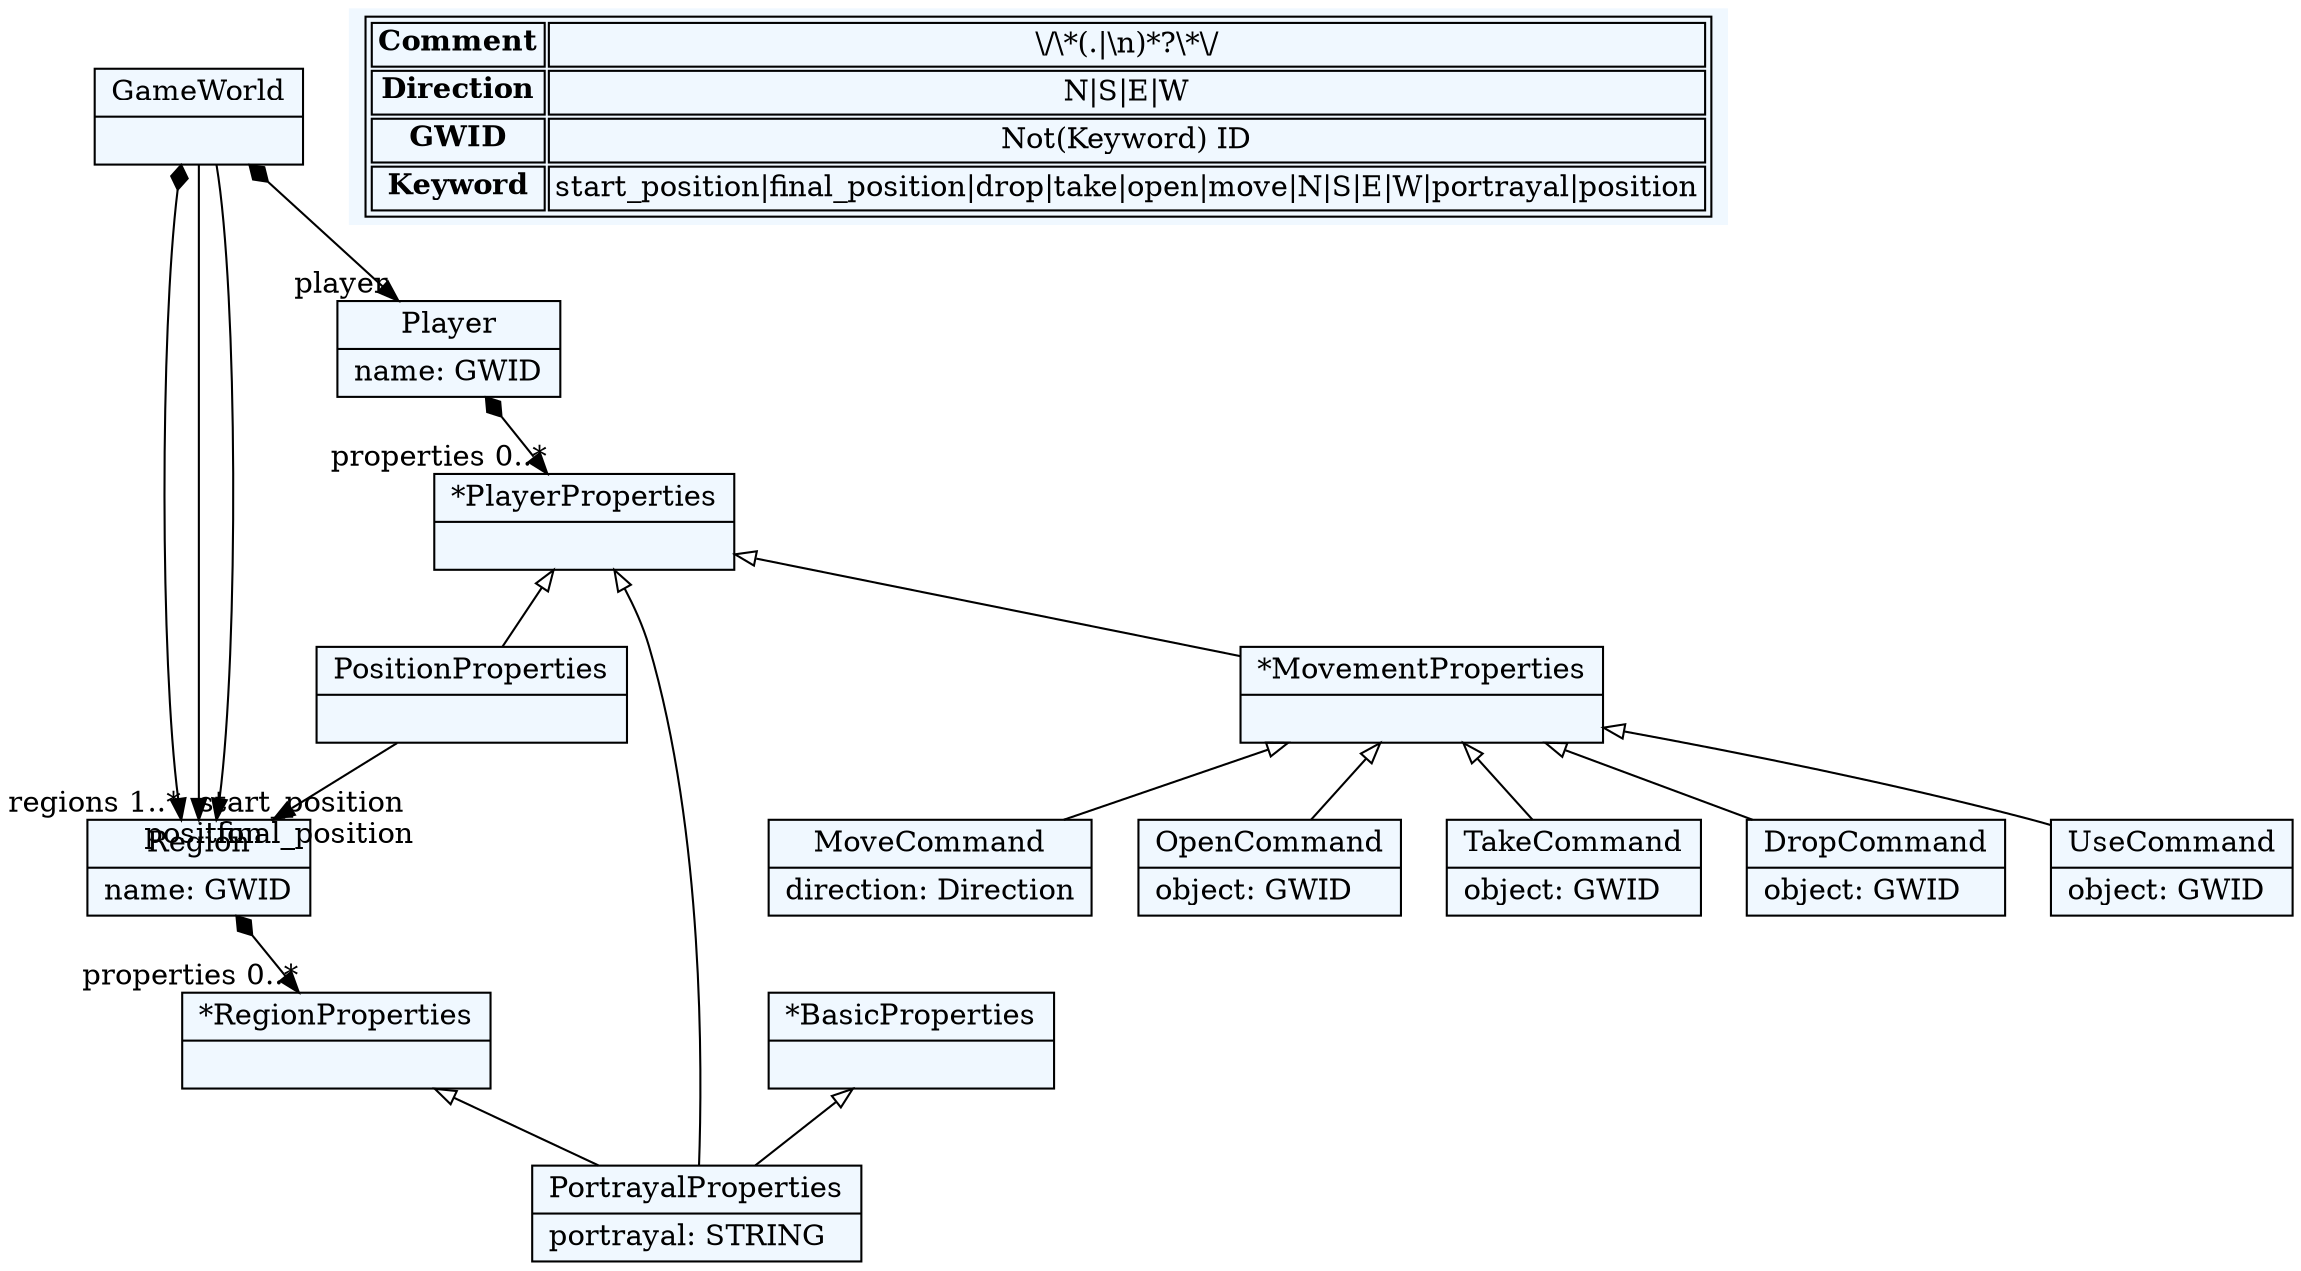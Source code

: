 
    digraph textX {
    fontname = "Bitstream Vera Sans"
    fontsize = 8
    node[
        shape=record,
        style=filled,
        fillcolor=aliceblue
    ]
    nodesep = 0.3
    edge[dir=black,arrowtail=empty]


2341566002464[ label="{GameWorld|}"]

2341566012064[ label="{Region|name: GWID\l}"]

2341565988064[ label="{Player|name: GWID\l}"]

2341566028384[ label="{*RegionProperties|}"]

2341566021664[ label="{*PlayerProperties|}"]

2341566014944[ label="{*BasicProperties|}"]

2341566032224[ label="{PortrayalProperties|portrayal: STRING\l}"]

2341566020704[ label="{PositionProperties|}"]

2341566023584[ label="{*MovementProperties|}"]

2341566035104[ label="{MoveCommand|direction: Direction\l}"]

2341566027424[ label="{OpenCommand|object: GWID\l}"]

2341566030304[ label="{TakeCommand|object: GWID\l}"]

2341566033184[ label="{DropCommand|object: GWID\l}"]

2341566041824[ label="{UseCommand|object: GWID\l}"]



2341566002464 -> 2341566012064[arrowtail=diamond, dir=both, headlabel="regions 1..*"]
2341566002464 -> 2341565988064[arrowtail=diamond, dir=both, headlabel="player "]
2341566002464 -> 2341566012064[headlabel="start_position "]
2341566002464 -> 2341566012064[headlabel="final_position "]
2341566012064 -> 2341566028384[arrowtail=diamond, dir=both, headlabel="properties 0..*"]
2341565988064 -> 2341566021664[arrowtail=diamond, dir=both, headlabel="properties 0..*"]
2341566028384 -> 2341566032224 [dir=back]
2341566021664 -> 2341566032224 [dir=back]
2341566021664 -> 2341566023584 [dir=back]
2341566021664 -> 2341566020704 [dir=back]
2341566014944 -> 2341566032224 [dir=back]
2341566020704 -> 2341566012064[headlabel="position "]
2341566023584 -> 2341566035104 [dir=back]
2341566023584 -> 2341566027424 [dir=back]
2341566023584 -> 2341566030304 [dir=back]
2341566023584 -> 2341566033184 [dir=back]
2341566023584 -> 2341566041824 [dir=back]
match_rules [ shape=plaintext, label=< <table>
	<tr>
		<td><b>Comment</b></td><td>\/\*(.|\n)*?\*\/</td>
	</tr>
	<tr>
		<td><b>Direction</b></td><td>N|S|E|W</td>
	</tr>
	<tr>
		<td><b>GWID</b></td><td>Not(Keyword) ID</td>
	</tr>
	<tr>
		<td><b>Keyword</b></td><td>start_position|final_position|drop|take|open|move|N|S|E|W|portrayal|position</td>
	</tr>
</table> >]


}
